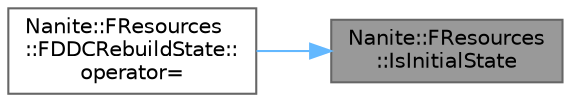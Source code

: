 digraph "Nanite::FResources::IsInitialState"
{
 // INTERACTIVE_SVG=YES
 // LATEX_PDF_SIZE
  bgcolor="transparent";
  edge [fontname=Helvetica,fontsize=10,labelfontname=Helvetica,labelfontsize=10];
  node [fontname=Helvetica,fontsize=10,shape=box,height=0.2,width=0.4];
  rankdir="RL";
  Node1 [id="Node000001",label="Nanite::FResources\l::IsInitialState",height=0.2,width=0.4,color="gray40", fillcolor="grey60", style="filled", fontcolor="black",tooltip=" "];
  Node1 -> Node2 [id="edge1_Node000001_Node000002",dir="back",color="steelblue1",style="solid",tooltip=" "];
  Node2 [id="Node000002",label="Nanite::FResources\l::FDDCRebuildState::\loperator=",height=0.2,width=0.4,color="grey40", fillcolor="white", style="filled",URL="$d9/d72/structNanite_1_1FResources_1_1FDDCRebuildState.html#aa9e409ab274883ad406018bc221c6d4a",tooltip=" "];
}
